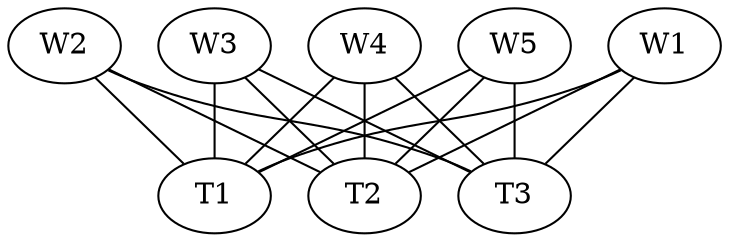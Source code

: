 graph G{
    W1 -- T1 [weight = 82];
    W1 -- T2 [weight=83];
    W1 -- T3 [weight= 69];
    W2 -- T1 [weight= 92];
    W2 -- T2 [weight= 77];
    W2 -- T3 [weight= 37];
    W3 -- T1 [weight= 49];
    W3 -- T2 [weight= 92];
    W3 -- T3 [weight= 11];
    W4 -- T1 [weight= 69];
    W4 -- T2 [weight= 5];
    W4 -- T3 [weight= 86];
    W5 -- T1 [weight= 8];
    W5 -- T2 [weight= 9];
    W5 -- T3 [weight= 98];
}